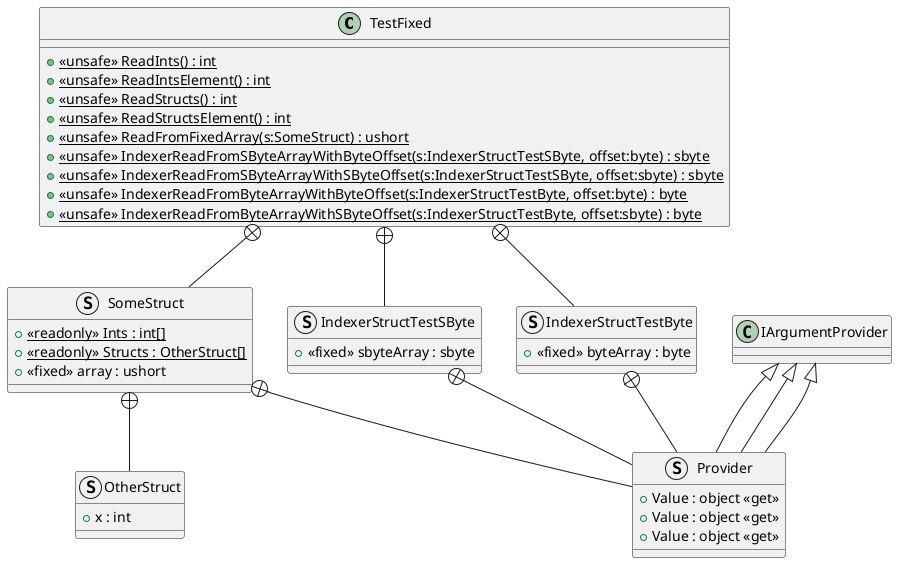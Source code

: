 @startuml
class TestFixed {
    + {static} <<unsafe>> ReadInts() : int
    + {static} <<unsafe>> ReadIntsElement() : int
    + {static} <<unsafe>> ReadStructs() : int
    + {static} <<unsafe>> ReadStructsElement() : int
    + {static} <<unsafe>> ReadFromFixedArray(s:SomeStruct) : ushort
    + {static} <<unsafe>> IndexerReadFromSByteArrayWithByteOffset(s:IndexerStructTestSByte, offset:byte) : sbyte
    + {static} <<unsafe>> IndexerReadFromSByteArrayWithSByteOffset(s:IndexerStructTestSByte, offset:sbyte) : sbyte
    + {static} <<unsafe>> IndexerReadFromByteArrayWithByteOffset(s:IndexerStructTestByte, offset:byte) : byte
    + {static} <<unsafe>> IndexerReadFromByteArrayWithSByteOffset(s:IndexerStructTestByte, offset:sbyte) : byte
}
struct SomeStruct {
    + {static} <<readonly>> Ints : int[]
    + {static} <<readonly>> Structs : OtherStruct[]
    + <<fixed>> array : ushort
}
struct IndexerStructTestSByte {
    + <<fixed>> sbyteArray : sbyte
}
struct IndexerStructTestByte {
    + <<fixed>> byteArray : byte
}
struct OtherStruct {
    + x : int
}
struct Provider {
    + Value : object <<get>>
}
struct Provider {
    + Value : object <<get>>
}
struct Provider {
    + Value : object <<get>>
}
TestFixed +-- SomeStruct
TestFixed +-- IndexerStructTestSByte
TestFixed +-- IndexerStructTestByte
SomeStruct +-- OtherStruct
SomeStruct +-- Provider
IArgumentProvider <|-- Provider
IndexerStructTestSByte +-- Provider
IArgumentProvider <|-- Provider
IndexerStructTestByte +-- Provider
IArgumentProvider <|-- Provider
@enduml
